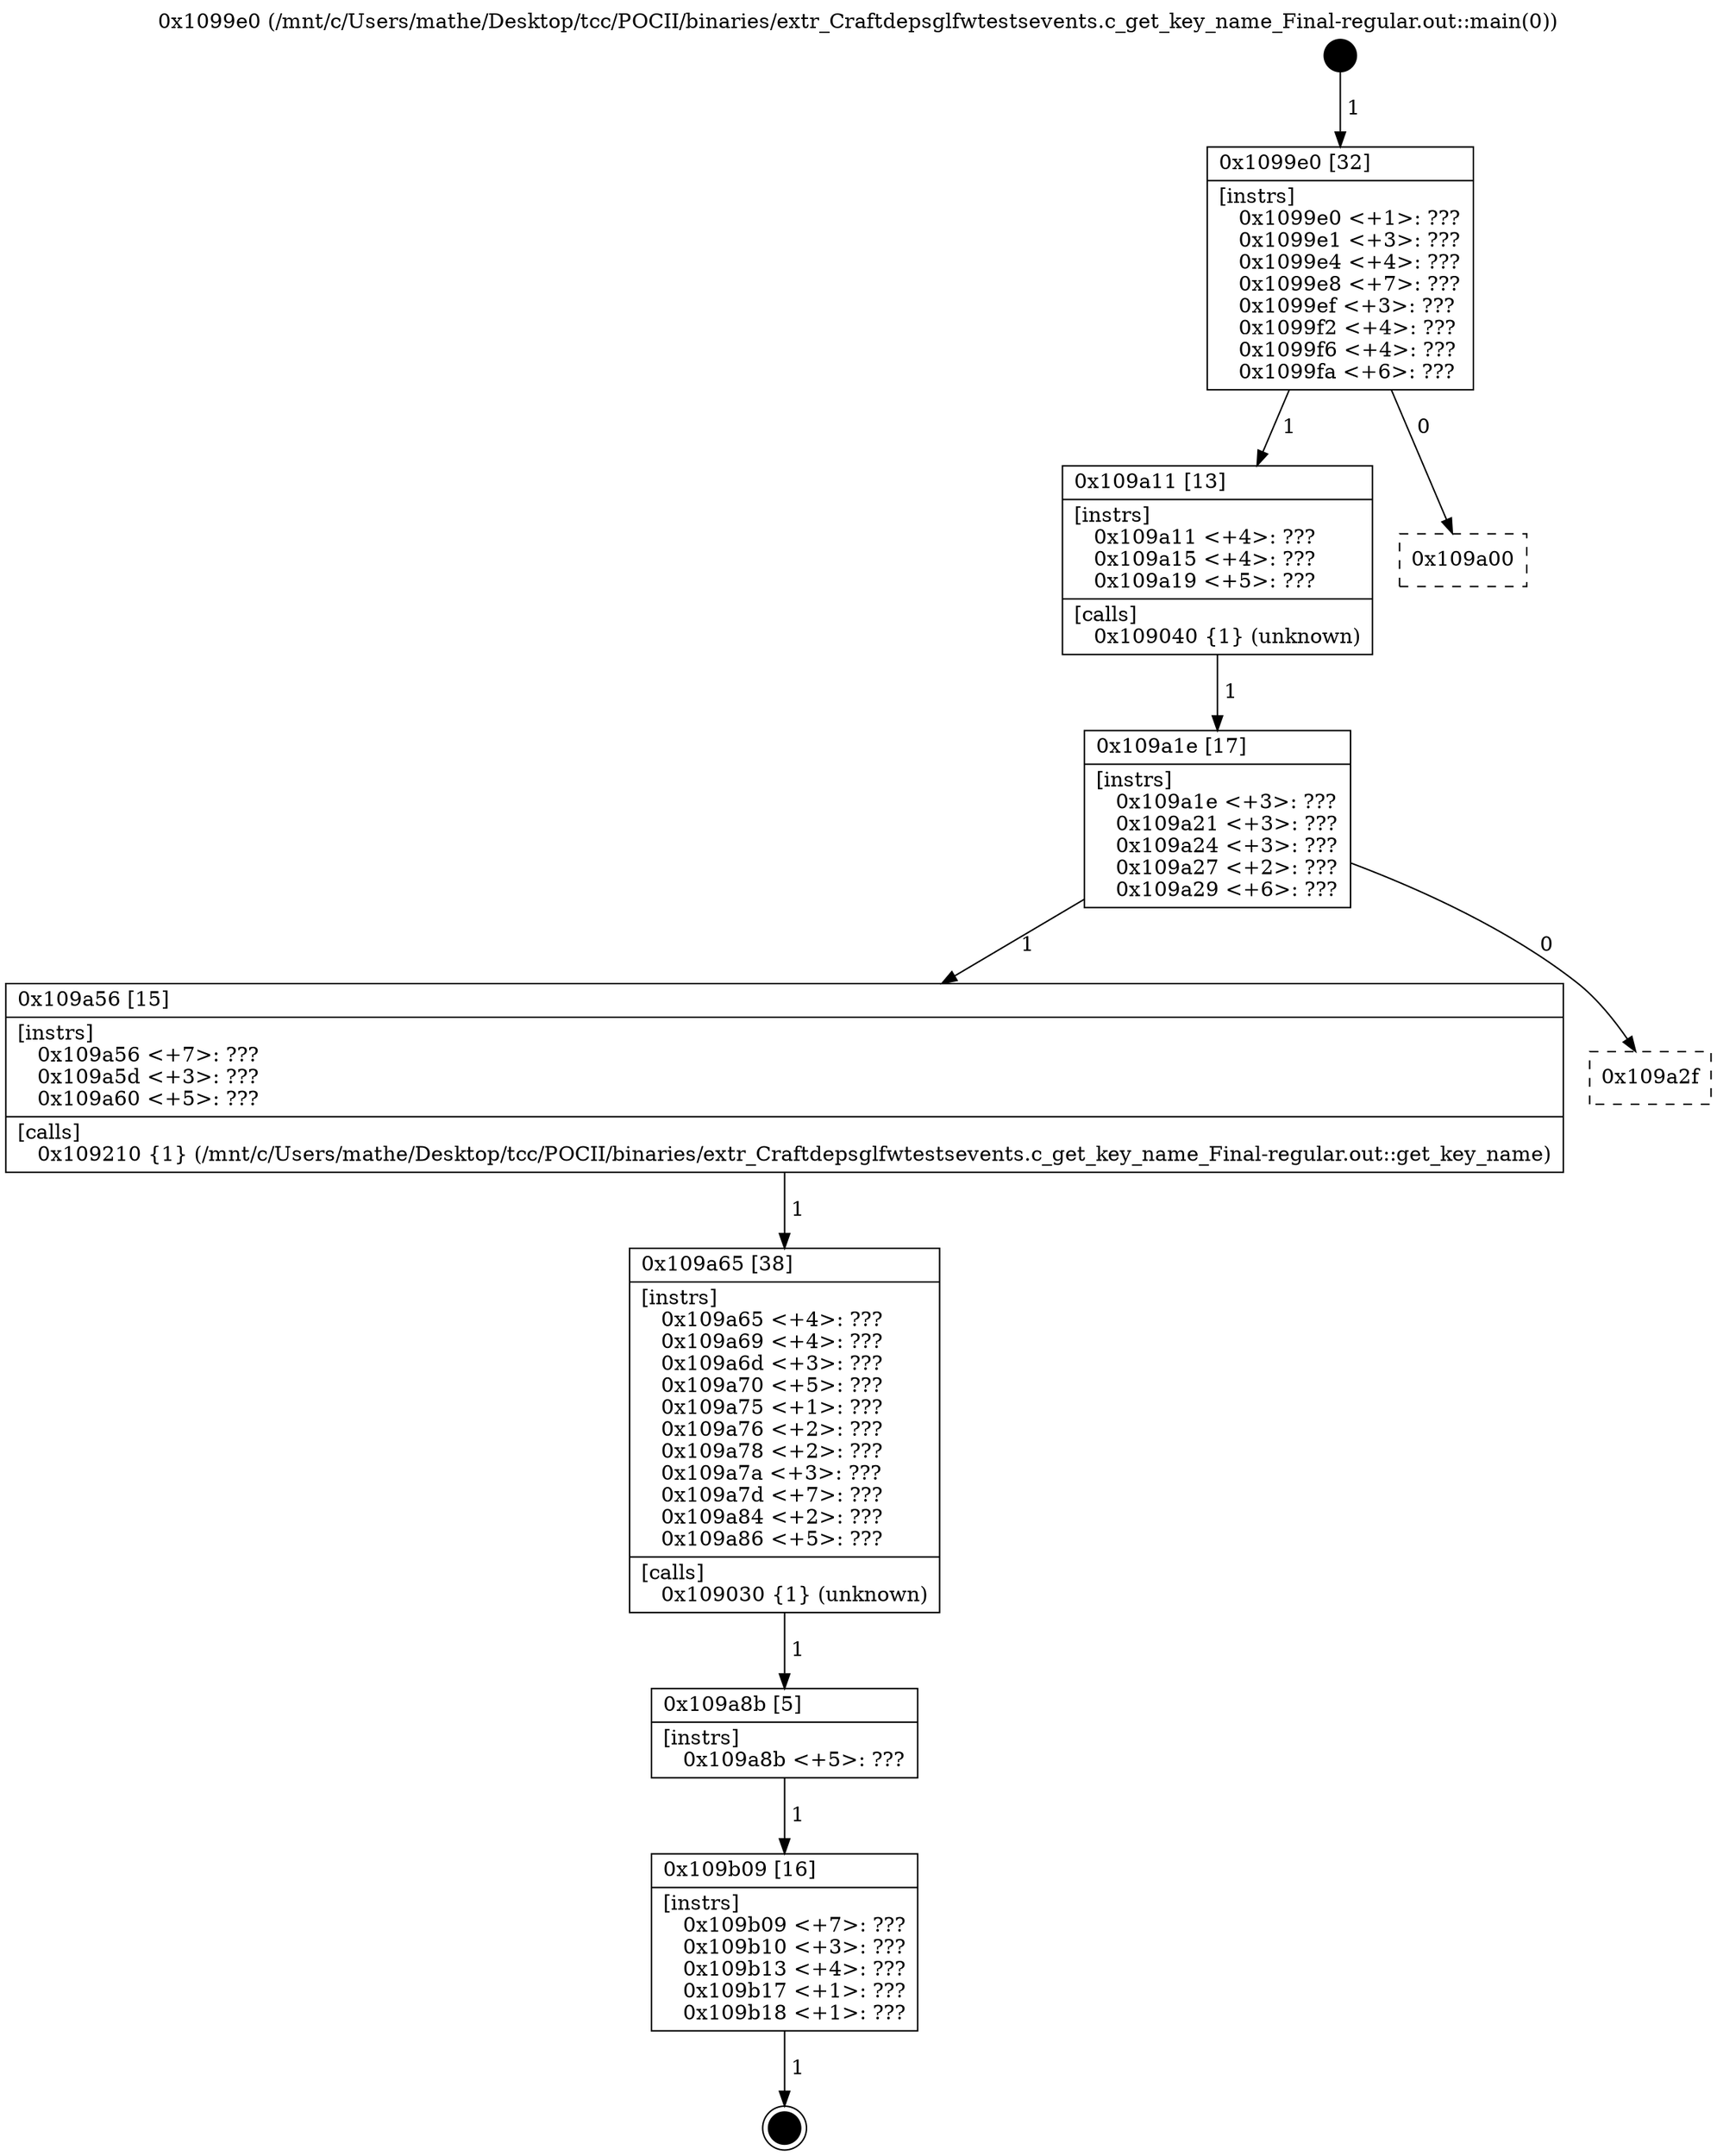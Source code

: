 digraph "0x1099e0" {
  label = "0x1099e0 (/mnt/c/Users/mathe/Desktop/tcc/POCII/binaries/extr_Craftdepsglfwtestsevents.c_get_key_name_Final-regular.out::main(0))"
  labelloc = "t"
  node[shape=record]

  Entry [label="",width=0.3,height=0.3,shape=circle,fillcolor=black,style=filled]
  "0x1099e0" [label="{
     0x1099e0 [32]\l
     | [instrs]\l
     &nbsp;&nbsp;0x1099e0 \<+1\>: ???\l
     &nbsp;&nbsp;0x1099e1 \<+3\>: ???\l
     &nbsp;&nbsp;0x1099e4 \<+4\>: ???\l
     &nbsp;&nbsp;0x1099e8 \<+7\>: ???\l
     &nbsp;&nbsp;0x1099ef \<+3\>: ???\l
     &nbsp;&nbsp;0x1099f2 \<+4\>: ???\l
     &nbsp;&nbsp;0x1099f6 \<+4\>: ???\l
     &nbsp;&nbsp;0x1099fa \<+6\>: ???\l
  }"]
  "0x109a11" [label="{
     0x109a11 [13]\l
     | [instrs]\l
     &nbsp;&nbsp;0x109a11 \<+4\>: ???\l
     &nbsp;&nbsp;0x109a15 \<+4\>: ???\l
     &nbsp;&nbsp;0x109a19 \<+5\>: ???\l
     | [calls]\l
     &nbsp;&nbsp;0x109040 \{1\} (unknown)\l
  }"]
  "0x109a00" [label="{
     0x109a00\l
  }", style=dashed]
  "0x109a1e" [label="{
     0x109a1e [17]\l
     | [instrs]\l
     &nbsp;&nbsp;0x109a1e \<+3\>: ???\l
     &nbsp;&nbsp;0x109a21 \<+3\>: ???\l
     &nbsp;&nbsp;0x109a24 \<+3\>: ???\l
     &nbsp;&nbsp;0x109a27 \<+2\>: ???\l
     &nbsp;&nbsp;0x109a29 \<+6\>: ???\l
  }"]
  "0x109a56" [label="{
     0x109a56 [15]\l
     | [instrs]\l
     &nbsp;&nbsp;0x109a56 \<+7\>: ???\l
     &nbsp;&nbsp;0x109a5d \<+3\>: ???\l
     &nbsp;&nbsp;0x109a60 \<+5\>: ???\l
     | [calls]\l
     &nbsp;&nbsp;0x109210 \{1\} (/mnt/c/Users/mathe/Desktop/tcc/POCII/binaries/extr_Craftdepsglfwtestsevents.c_get_key_name_Final-regular.out::get_key_name)\l
  }"]
  "0x109a2f" [label="{
     0x109a2f\l
  }", style=dashed]
  "0x109a65" [label="{
     0x109a65 [38]\l
     | [instrs]\l
     &nbsp;&nbsp;0x109a65 \<+4\>: ???\l
     &nbsp;&nbsp;0x109a69 \<+4\>: ???\l
     &nbsp;&nbsp;0x109a6d \<+3\>: ???\l
     &nbsp;&nbsp;0x109a70 \<+5\>: ???\l
     &nbsp;&nbsp;0x109a75 \<+1\>: ???\l
     &nbsp;&nbsp;0x109a76 \<+2\>: ???\l
     &nbsp;&nbsp;0x109a78 \<+2\>: ???\l
     &nbsp;&nbsp;0x109a7a \<+3\>: ???\l
     &nbsp;&nbsp;0x109a7d \<+7\>: ???\l
     &nbsp;&nbsp;0x109a84 \<+2\>: ???\l
     &nbsp;&nbsp;0x109a86 \<+5\>: ???\l
     | [calls]\l
     &nbsp;&nbsp;0x109030 \{1\} (unknown)\l
  }"]
  "0x109a8b" [label="{
     0x109a8b [5]\l
     | [instrs]\l
     &nbsp;&nbsp;0x109a8b \<+5\>: ???\l
  }"]
  "0x109b09" [label="{
     0x109b09 [16]\l
     | [instrs]\l
     &nbsp;&nbsp;0x109b09 \<+7\>: ???\l
     &nbsp;&nbsp;0x109b10 \<+3\>: ???\l
     &nbsp;&nbsp;0x109b13 \<+4\>: ???\l
     &nbsp;&nbsp;0x109b17 \<+1\>: ???\l
     &nbsp;&nbsp;0x109b18 \<+1\>: ???\l
  }"]
  Exit [label="",width=0.3,height=0.3,shape=circle,fillcolor=black,style=filled,peripheries=2]
  Entry -> "0x1099e0" [label=" 1"]
  "0x1099e0" -> "0x109a11" [label=" 1"]
  "0x1099e0" -> "0x109a00" [label=" 0"]
  "0x109a11" -> "0x109a1e" [label=" 1"]
  "0x109a1e" -> "0x109a56" [label=" 1"]
  "0x109a1e" -> "0x109a2f" [label=" 0"]
  "0x109a56" -> "0x109a65" [label=" 1"]
  "0x109a65" -> "0x109a8b" [label=" 1"]
  "0x109a8b" -> "0x109b09" [label=" 1"]
  "0x109b09" -> Exit [label=" 1"]
}
